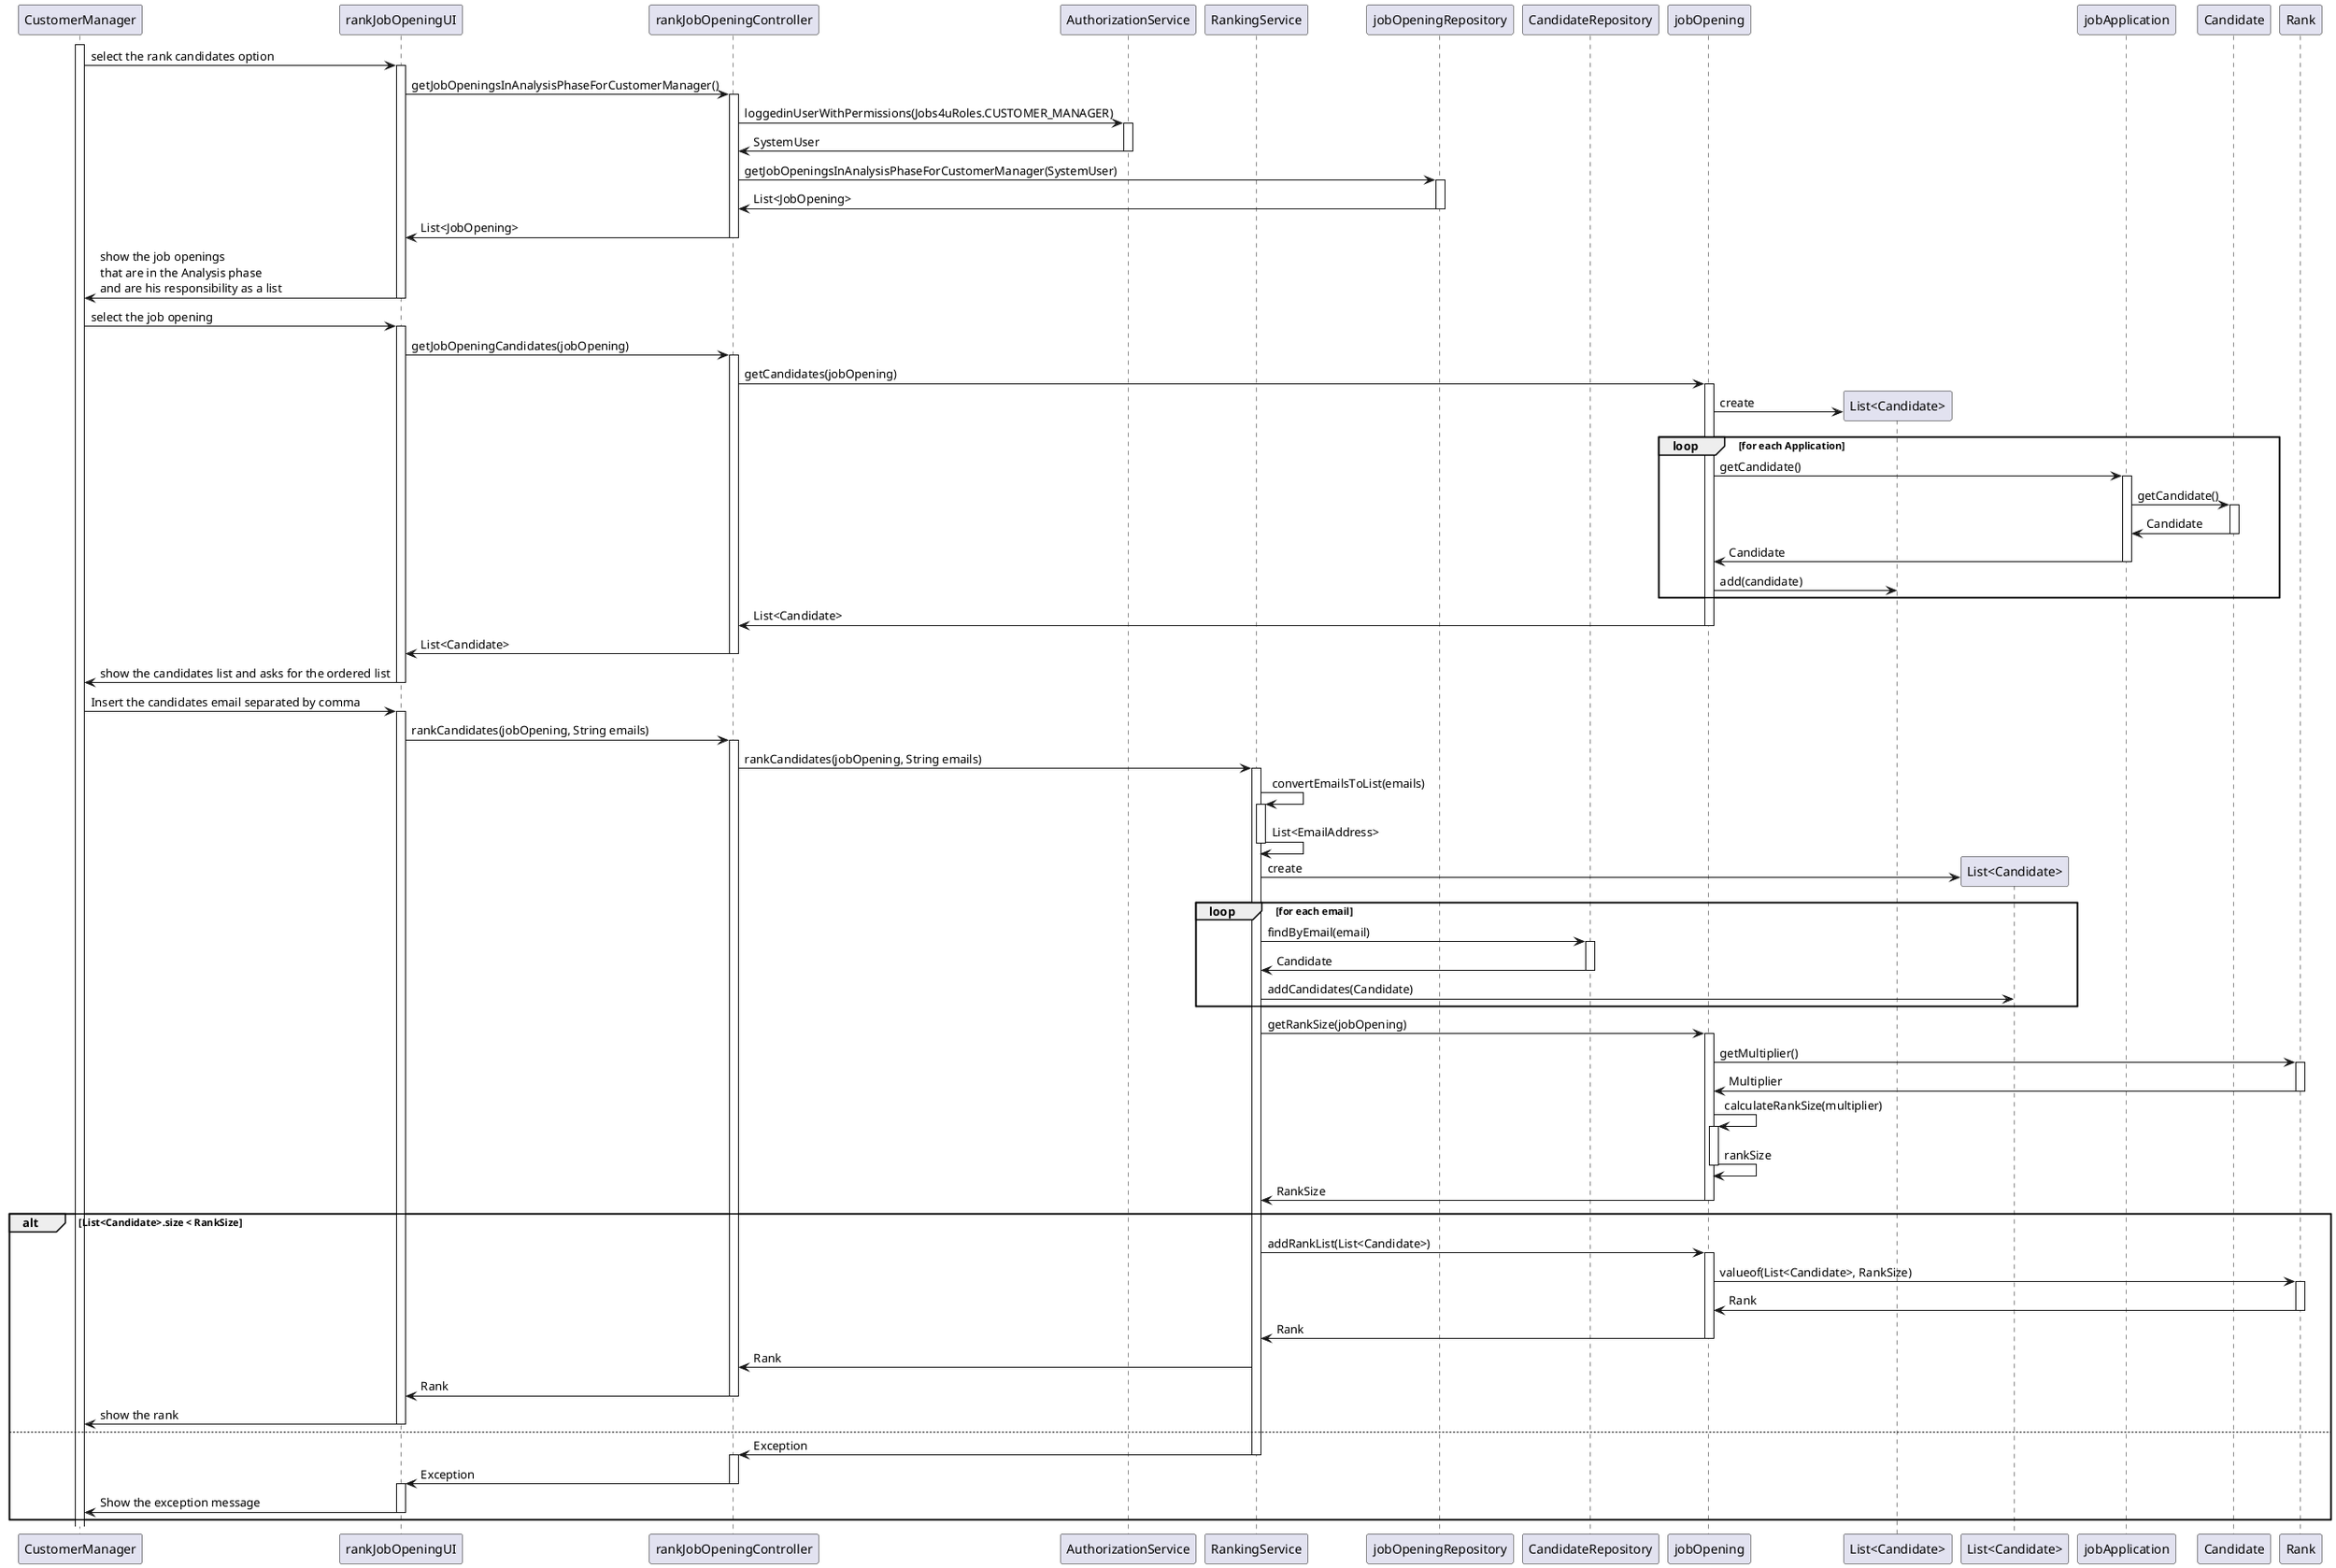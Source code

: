 @startuml

participant CustomerManager
participant rankJobOpeningUI as UI
participant rankJobOpeningController as controller
participant "AuthorizationService" as auth
participant "RankingService" as service
participant jobOpeningRepository as jrepo
participant CandidateRepository as crepo
participant jobOpening as jo
participant "List<Candidate>" as lc
participant "List<Candidate>" as lc1
participant jobApplication as ja
participant Candidate as c
participant Rank as rank

activate CustomerManager


CustomerManager -> UI: select the rank candidates option
activate UI
UI-> controller: getJobOpeningsInAnalysisPhaseForCustomerManager()
activate controller

controller->auth: loggedinUserWithPermissions(Jobs4uRoles.CUSTOMER_MANAGER)
activate auth
auth->controller: SystemUser
deactivate auth

controller -> jrepo: getJobOpeningsInAnalysisPhaseForCustomerManager(SystemUser)
activate jrepo
jrepo -> controller: List<JobOpening>
deactivate jrepo
controller -> UI: List<JobOpening>
deactivate controller

UI -> CustomerManager: show the job openings \nthat are in the Analysis phase \nand are his responsibility as a list
deactivate UI

CustomerManager -> UI: select the job opening
activate UI
UI -> controller: getJobOpeningCandidates(jobOpening)

activate controller

controller -> jo: getCandidates(jobOpening)

activate jo

jo->lc**: create
loop for each Application
    jo -> ja: getCandidate()
    activate ja

    ja -> c: getCandidate()
    activate c

    c -> ja: Candidate
    deactivate c

    ja ->jo: Candidate
    deactivate  ja
    jo-> lc:add(candidate)
end

jo -> controller: List<Candidate>
deactivate jo
controller -> UI: List<Candidate>
deactivate controller


UI -> CustomerManager: show the candidates list and asks for the ordered list
deactivate UI
CustomerManager-> UI: Insert the candidates email separated by comma
activate UI
UI -> controller: rankCandidates(jobOpening, String emails)
activate controller
controller -> service: rankCandidates(jobOpening, String emails)
activate service


service -> service: convertEmailsToList(emails)
activate service
service -> service: List<EmailAddress>
deactivate service
service -> lc1 **: create
loop for each email
    service -> crepo: findByEmail(email)
    activate crepo

    crepo -> service: Candidate
    deactivate crepo
    service->lc1: addCandidates(Candidate)
end

    service -> jo: getRankSize(jobOpening)
    activate jo
    jo->rank: getMultiplier()
    activate rank
    rank -> jo: Multiplier
    deactivate rank

    jo -> jo : calculateRankSize(multiplier)
    activate jo
    jo->jo: rankSize
    deactivate jo


    jo -> service: RankSize
    deactivate jo

    alt List<Candidate>.size < RankSize
        service ->jo: addRankList(List<Candidate>)
        activate jo
        jo->rank: valueof(List<Candidate>, RankSize)
        activate rank

        rank -> jo: Rank
        deactivate rank
        jo -> service: Rank
        deactivate jo








    service -> controller: Rank


    controller -> UI:Rank
    deactivate controller


    UI -> CustomerManager: show the rank
    deactivate UI
else
    service -> controller: Exception
    deactivate service
    activate controller


    controller -> UI:Exception
    deactivate controller
    activate UI
    deactivate controller

    UI -> CustomerManager: Show the exception message
    deactivate UI

end

@enduml